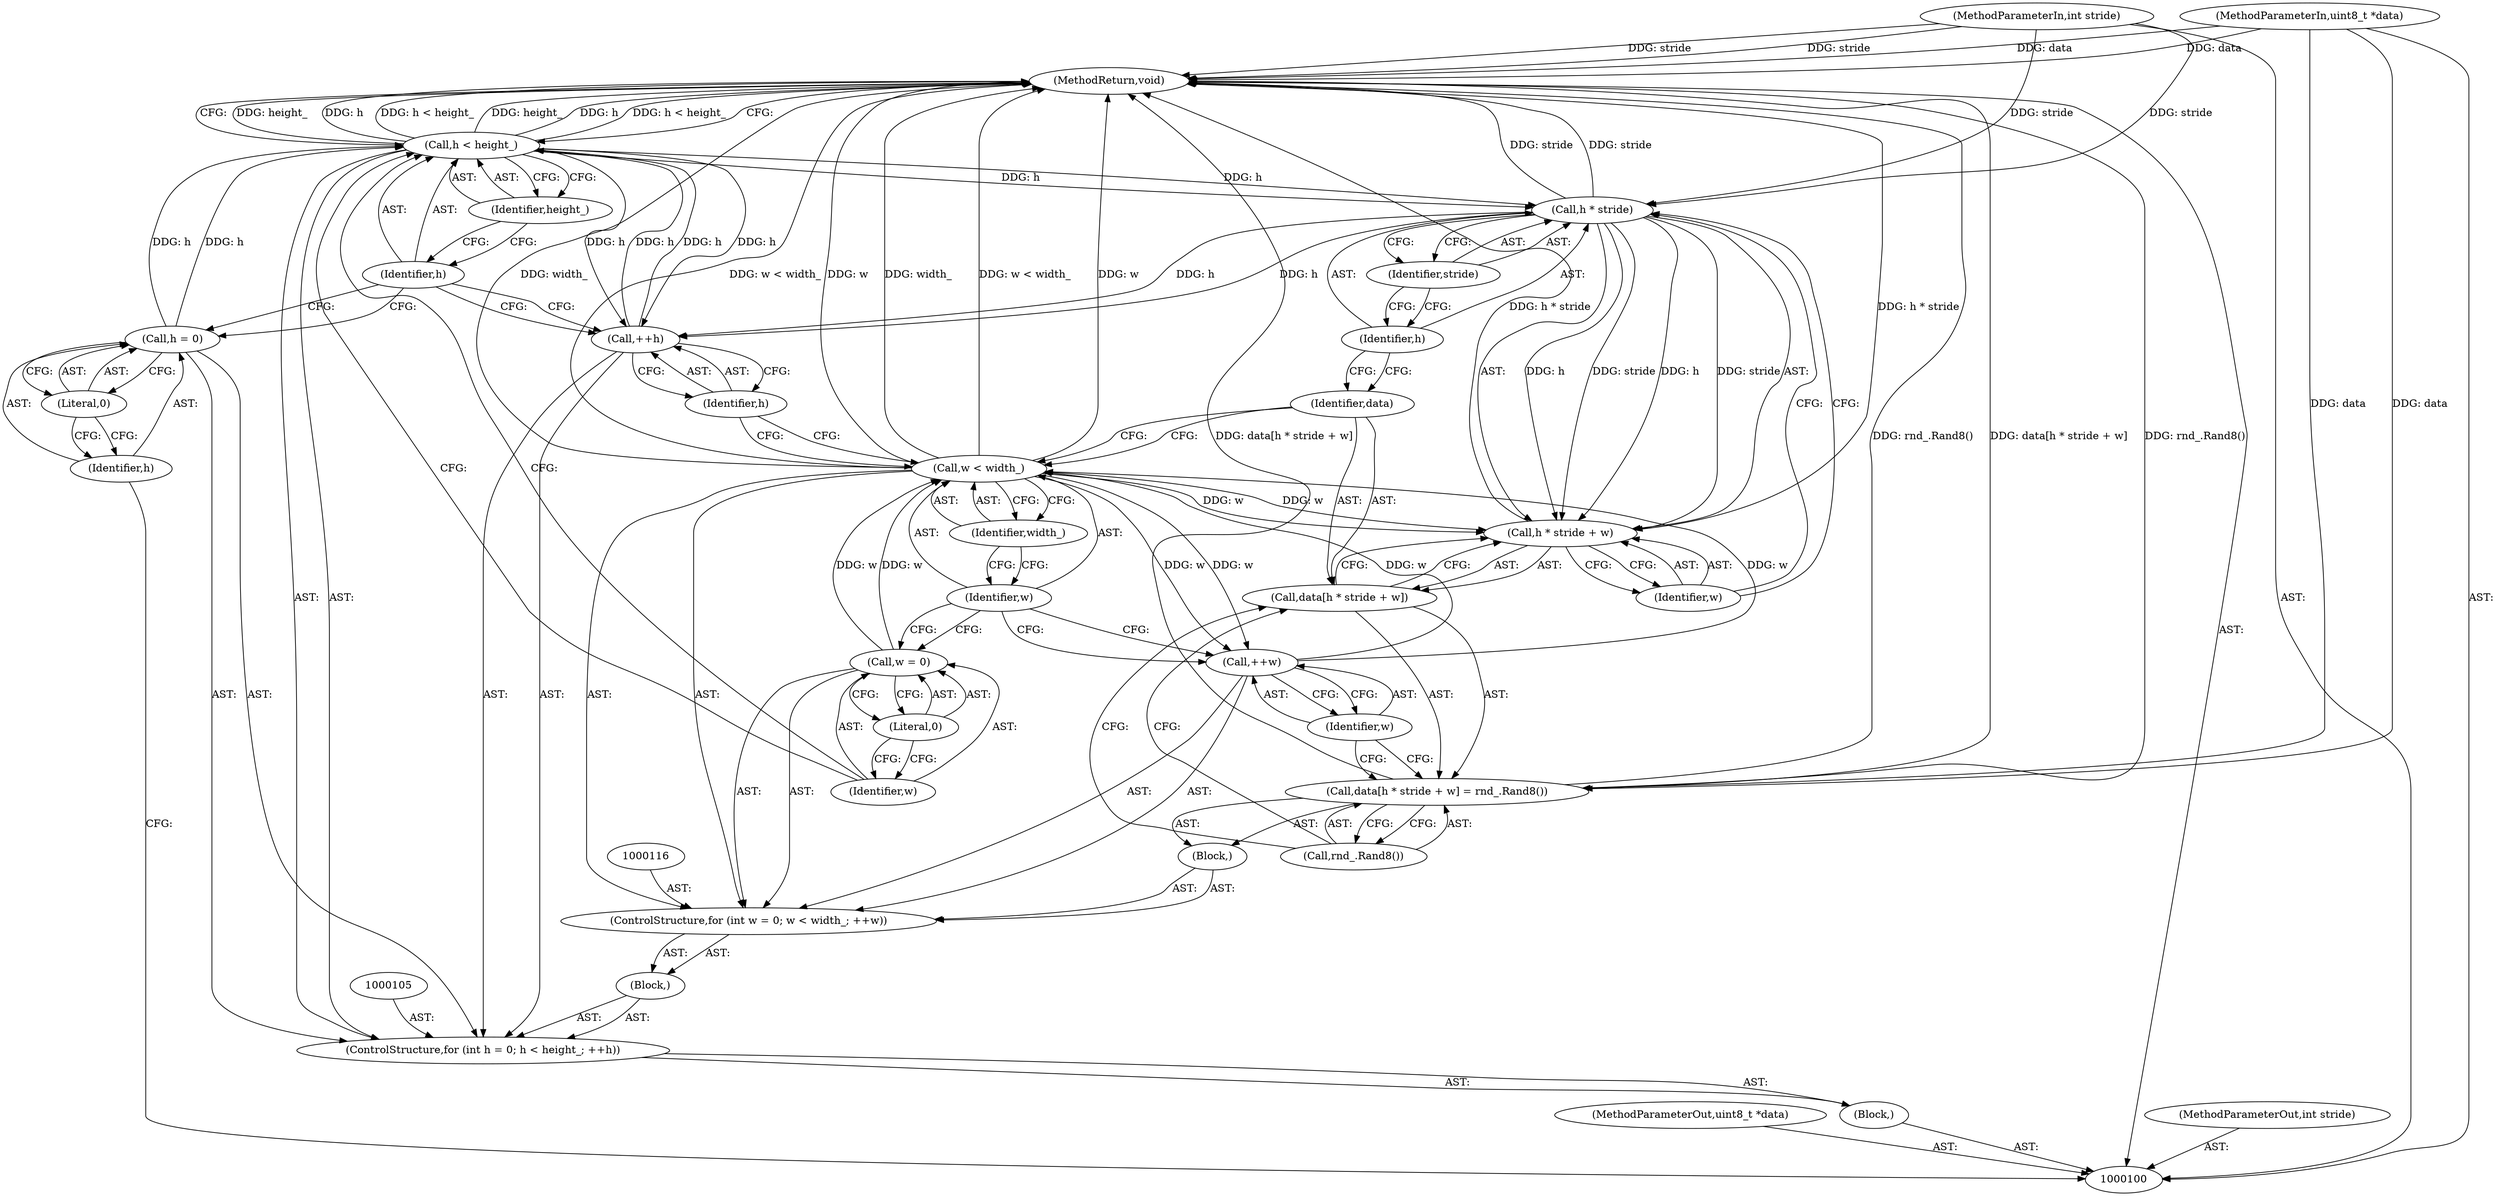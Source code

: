 digraph "1_Android_5a9753fca56f0eeb9f61e342b2fccffc364f9426_97" {
"1000101" [label="(MethodParameterIn,uint8_t *data)"];
"1000173" [label="(MethodParameterOut,uint8_t *data)"];
"1000135" [label="(MethodReturn,void)"];
"1000102" [label="(MethodParameterIn,int stride)"];
"1000174" [label="(MethodParameterOut,int stride)"];
"1000103" [label="(Block,)"];
"1000106" [label="(Call,h = 0)"];
"1000107" [label="(Identifier,h)"];
"1000108" [label="(Literal,0)"];
"1000109" [label="(Call,h < height_)"];
"1000110" [label="(Identifier,h)"];
"1000111" [label="(Identifier,height_)"];
"1000112" [label="(Call,++h)"];
"1000113" [label="(Identifier,h)"];
"1000114" [label="(Block,)"];
"1000104" [label="(ControlStructure,for (int h = 0; h < height_; ++h))"];
"1000117" [label="(Call,w = 0)"];
"1000118" [label="(Identifier,w)"];
"1000119" [label="(Literal,0)"];
"1000120" [label="(Call,w < width_)"];
"1000121" [label="(Identifier,w)"];
"1000122" [label="(Identifier,width_)"];
"1000123" [label="(Call,++w)"];
"1000124" [label="(Identifier,w)"];
"1000125" [label="(Block,)"];
"1000115" [label="(ControlStructure,for (int w = 0; w < width_; ++w))"];
"1000129" [label="(Call,h * stride + w)"];
"1000130" [label="(Call,h * stride)"];
"1000131" [label="(Identifier,h)"];
"1000132" [label="(Identifier,stride)"];
"1000133" [label="(Identifier,w)"];
"1000134" [label="(Call,rnd_.Rand8())"];
"1000126" [label="(Call,data[h * stride + w] = rnd_.Rand8())"];
"1000127" [label="(Call,data[h * stride + w])"];
"1000128" [label="(Identifier,data)"];
"1000101" -> "1000100"  [label="AST: "];
"1000101" -> "1000135"  [label="DDG: data"];
"1000101" -> "1000126"  [label="DDG: data"];
"1000173" -> "1000100"  [label="AST: "];
"1000135" -> "1000100"  [label="AST: "];
"1000135" -> "1000109"  [label="CFG: "];
"1000120" -> "1000135"  [label="DDG: w"];
"1000120" -> "1000135"  [label="DDG: width_"];
"1000120" -> "1000135"  [label="DDG: w < width_"];
"1000126" -> "1000135"  [label="DDG: data[h * stride + w]"];
"1000126" -> "1000135"  [label="DDG: rnd_.Rand8()"];
"1000109" -> "1000135"  [label="DDG: height_"];
"1000109" -> "1000135"  [label="DDG: h"];
"1000109" -> "1000135"  [label="DDG: h < height_"];
"1000129" -> "1000135"  [label="DDG: h * stride"];
"1000130" -> "1000135"  [label="DDG: stride"];
"1000102" -> "1000135"  [label="DDG: stride"];
"1000101" -> "1000135"  [label="DDG: data"];
"1000102" -> "1000100"  [label="AST: "];
"1000102" -> "1000135"  [label="DDG: stride"];
"1000102" -> "1000130"  [label="DDG: stride"];
"1000174" -> "1000100"  [label="AST: "];
"1000103" -> "1000100"  [label="AST: "];
"1000104" -> "1000103"  [label="AST: "];
"1000106" -> "1000104"  [label="AST: "];
"1000106" -> "1000108"  [label="CFG: "];
"1000107" -> "1000106"  [label="AST: "];
"1000108" -> "1000106"  [label="AST: "];
"1000110" -> "1000106"  [label="CFG: "];
"1000106" -> "1000109"  [label="DDG: h"];
"1000107" -> "1000106"  [label="AST: "];
"1000107" -> "1000100"  [label="CFG: "];
"1000108" -> "1000107"  [label="CFG: "];
"1000108" -> "1000106"  [label="AST: "];
"1000108" -> "1000107"  [label="CFG: "];
"1000106" -> "1000108"  [label="CFG: "];
"1000109" -> "1000104"  [label="AST: "];
"1000109" -> "1000111"  [label="CFG: "];
"1000110" -> "1000109"  [label="AST: "];
"1000111" -> "1000109"  [label="AST: "];
"1000118" -> "1000109"  [label="CFG: "];
"1000135" -> "1000109"  [label="CFG: "];
"1000109" -> "1000135"  [label="DDG: height_"];
"1000109" -> "1000135"  [label="DDG: h"];
"1000109" -> "1000135"  [label="DDG: h < height_"];
"1000106" -> "1000109"  [label="DDG: h"];
"1000112" -> "1000109"  [label="DDG: h"];
"1000109" -> "1000112"  [label="DDG: h"];
"1000109" -> "1000130"  [label="DDG: h"];
"1000110" -> "1000109"  [label="AST: "];
"1000110" -> "1000106"  [label="CFG: "];
"1000110" -> "1000112"  [label="CFG: "];
"1000111" -> "1000110"  [label="CFG: "];
"1000111" -> "1000109"  [label="AST: "];
"1000111" -> "1000110"  [label="CFG: "];
"1000109" -> "1000111"  [label="CFG: "];
"1000112" -> "1000104"  [label="AST: "];
"1000112" -> "1000113"  [label="CFG: "];
"1000113" -> "1000112"  [label="AST: "];
"1000110" -> "1000112"  [label="CFG: "];
"1000112" -> "1000109"  [label="DDG: h"];
"1000109" -> "1000112"  [label="DDG: h"];
"1000130" -> "1000112"  [label="DDG: h"];
"1000113" -> "1000112"  [label="AST: "];
"1000113" -> "1000120"  [label="CFG: "];
"1000112" -> "1000113"  [label="CFG: "];
"1000114" -> "1000104"  [label="AST: "];
"1000115" -> "1000114"  [label="AST: "];
"1000104" -> "1000103"  [label="AST: "];
"1000105" -> "1000104"  [label="AST: "];
"1000106" -> "1000104"  [label="AST: "];
"1000109" -> "1000104"  [label="AST: "];
"1000112" -> "1000104"  [label="AST: "];
"1000114" -> "1000104"  [label="AST: "];
"1000117" -> "1000115"  [label="AST: "];
"1000117" -> "1000119"  [label="CFG: "];
"1000118" -> "1000117"  [label="AST: "];
"1000119" -> "1000117"  [label="AST: "];
"1000121" -> "1000117"  [label="CFG: "];
"1000117" -> "1000120"  [label="DDG: w"];
"1000118" -> "1000117"  [label="AST: "];
"1000118" -> "1000109"  [label="CFG: "];
"1000119" -> "1000118"  [label="CFG: "];
"1000119" -> "1000117"  [label="AST: "];
"1000119" -> "1000118"  [label="CFG: "];
"1000117" -> "1000119"  [label="CFG: "];
"1000120" -> "1000115"  [label="AST: "];
"1000120" -> "1000122"  [label="CFG: "];
"1000121" -> "1000120"  [label="AST: "];
"1000122" -> "1000120"  [label="AST: "];
"1000128" -> "1000120"  [label="CFG: "];
"1000113" -> "1000120"  [label="CFG: "];
"1000120" -> "1000135"  [label="DDG: w"];
"1000120" -> "1000135"  [label="DDG: width_"];
"1000120" -> "1000135"  [label="DDG: w < width_"];
"1000117" -> "1000120"  [label="DDG: w"];
"1000123" -> "1000120"  [label="DDG: w"];
"1000120" -> "1000123"  [label="DDG: w"];
"1000120" -> "1000129"  [label="DDG: w"];
"1000121" -> "1000120"  [label="AST: "];
"1000121" -> "1000117"  [label="CFG: "];
"1000121" -> "1000123"  [label="CFG: "];
"1000122" -> "1000121"  [label="CFG: "];
"1000122" -> "1000120"  [label="AST: "];
"1000122" -> "1000121"  [label="CFG: "];
"1000120" -> "1000122"  [label="CFG: "];
"1000123" -> "1000115"  [label="AST: "];
"1000123" -> "1000124"  [label="CFG: "];
"1000124" -> "1000123"  [label="AST: "];
"1000121" -> "1000123"  [label="CFG: "];
"1000123" -> "1000120"  [label="DDG: w"];
"1000120" -> "1000123"  [label="DDG: w"];
"1000124" -> "1000123"  [label="AST: "];
"1000124" -> "1000126"  [label="CFG: "];
"1000123" -> "1000124"  [label="CFG: "];
"1000125" -> "1000115"  [label="AST: "];
"1000126" -> "1000125"  [label="AST: "];
"1000115" -> "1000114"  [label="AST: "];
"1000116" -> "1000115"  [label="AST: "];
"1000117" -> "1000115"  [label="AST: "];
"1000120" -> "1000115"  [label="AST: "];
"1000123" -> "1000115"  [label="AST: "];
"1000125" -> "1000115"  [label="AST: "];
"1000129" -> "1000127"  [label="AST: "];
"1000129" -> "1000133"  [label="CFG: "];
"1000130" -> "1000129"  [label="AST: "];
"1000133" -> "1000129"  [label="AST: "];
"1000127" -> "1000129"  [label="CFG: "];
"1000129" -> "1000135"  [label="DDG: h * stride"];
"1000130" -> "1000129"  [label="DDG: h"];
"1000130" -> "1000129"  [label="DDG: stride"];
"1000120" -> "1000129"  [label="DDG: w"];
"1000130" -> "1000129"  [label="AST: "];
"1000130" -> "1000132"  [label="CFG: "];
"1000131" -> "1000130"  [label="AST: "];
"1000132" -> "1000130"  [label="AST: "];
"1000133" -> "1000130"  [label="CFG: "];
"1000130" -> "1000135"  [label="DDG: stride"];
"1000130" -> "1000112"  [label="DDG: h"];
"1000130" -> "1000129"  [label="DDG: h"];
"1000130" -> "1000129"  [label="DDG: stride"];
"1000109" -> "1000130"  [label="DDG: h"];
"1000102" -> "1000130"  [label="DDG: stride"];
"1000131" -> "1000130"  [label="AST: "];
"1000131" -> "1000128"  [label="CFG: "];
"1000132" -> "1000131"  [label="CFG: "];
"1000132" -> "1000130"  [label="AST: "];
"1000132" -> "1000131"  [label="CFG: "];
"1000130" -> "1000132"  [label="CFG: "];
"1000133" -> "1000129"  [label="AST: "];
"1000133" -> "1000130"  [label="CFG: "];
"1000129" -> "1000133"  [label="CFG: "];
"1000134" -> "1000126"  [label="AST: "];
"1000134" -> "1000127"  [label="CFG: "];
"1000126" -> "1000134"  [label="CFG: "];
"1000126" -> "1000125"  [label="AST: "];
"1000126" -> "1000134"  [label="CFG: "];
"1000127" -> "1000126"  [label="AST: "];
"1000134" -> "1000126"  [label="AST: "];
"1000124" -> "1000126"  [label="CFG: "];
"1000126" -> "1000135"  [label="DDG: data[h * stride + w]"];
"1000126" -> "1000135"  [label="DDG: rnd_.Rand8()"];
"1000101" -> "1000126"  [label="DDG: data"];
"1000127" -> "1000126"  [label="AST: "];
"1000127" -> "1000129"  [label="CFG: "];
"1000128" -> "1000127"  [label="AST: "];
"1000129" -> "1000127"  [label="AST: "];
"1000134" -> "1000127"  [label="CFG: "];
"1000128" -> "1000127"  [label="AST: "];
"1000128" -> "1000120"  [label="CFG: "];
"1000131" -> "1000128"  [label="CFG: "];
}
